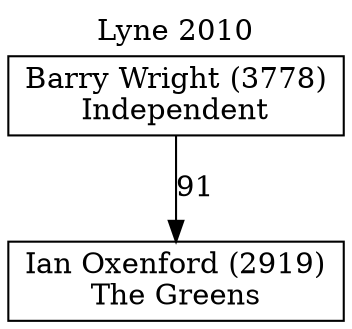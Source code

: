 // House preference flow
digraph "Ian Oxenford (2919)_Lyne_2010" {
	graph [label="Lyne 2010" labelloc=t mclimit=10]
	node [shape=box]
	"Barry Wright (3778)" [label="Barry Wright (3778)
Independent"]
	"Ian Oxenford (2919)" [label="Ian Oxenford (2919)
The Greens"]
	"Barry Wright (3778)" -> "Ian Oxenford (2919)" [label=91]
}
